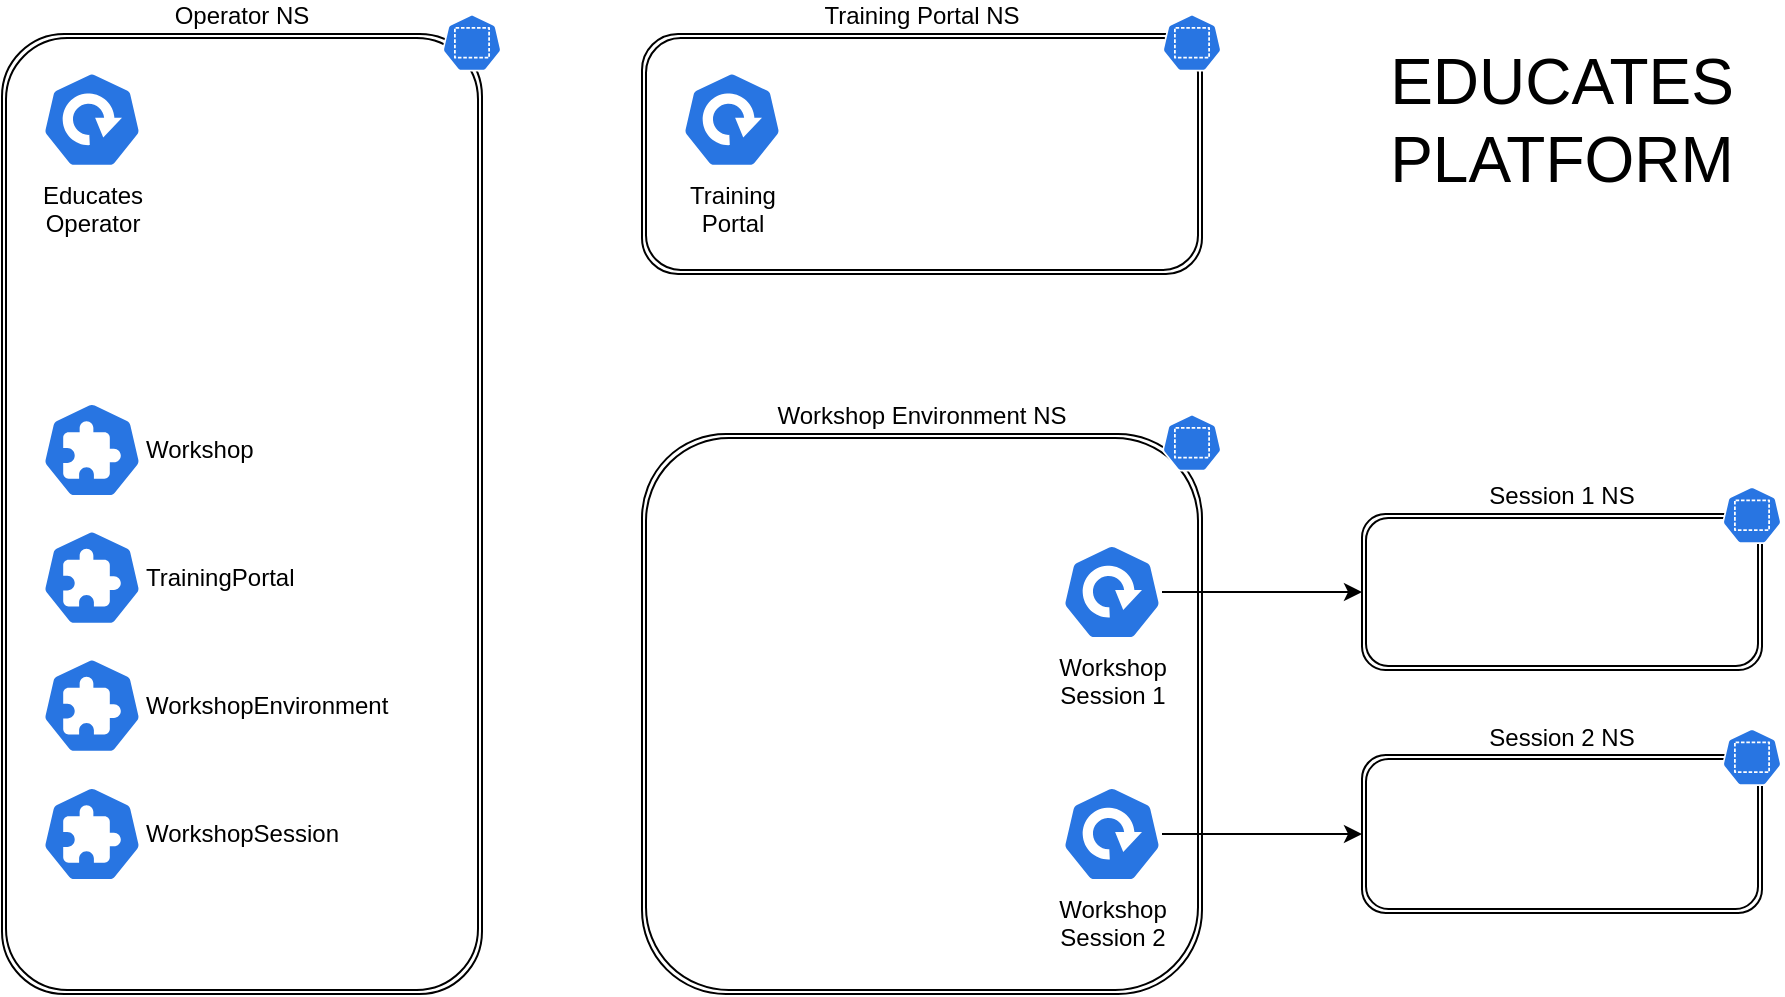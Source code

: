 <mxfile version="13.10.0" type="embed">
    <diagram id="TjxxjnQF1YqevpAWOpSt" name="Page-1">
        <mxGraphModel dx="1180" dy="932" grid="1" gridSize="10" guides="1" tooltips="1" connect="1" arrows="1" fold="1" page="1" pageScale="1" pageWidth="1169" pageHeight="827" math="0" shadow="0">
            <root>
                <mxCell id="0"/>
                <mxCell id="1" parent="0"/>
                <mxCell id="19" value="Operator NS" style="shape=ext;double=1;rounded=1;whiteSpace=wrap;html=1;labelPosition=center;verticalLabelPosition=top;align=center;verticalAlign=bottom;arcSize=13;" vertex="1" parent="1">
                    <mxGeometry x="80" y="80" width="240" height="480" as="geometry"/>
                </mxCell>
                <mxCell id="20" value="" style="html=1;dashed=0;whitespace=wrap;fillColor=#2875E2;strokeColor=#ffffff;points=[[0.005,0.63,0],[0.1,0.2,0],[0.9,0.2,0],[0.5,0,0],[0.995,0.63,0],[0.72,0.99,0],[0.5,1,0],[0.28,0.99,0]];shape=mxgraph.kubernetes.icon;prIcon=ns;aspect=fixed;" vertex="1" parent="1">
                    <mxGeometry x="300" y="70" width="30" height="28.8" as="geometry"/>
                </mxCell>
                <mxCell id="15" value="Workshop Environment NS" style="shape=ext;double=1;rounded=1;whiteSpace=wrap;html=1;labelPosition=center;verticalLabelPosition=top;align=center;verticalAlign=bottom;" vertex="1" parent="1">
                    <mxGeometry x="400" y="280" width="280" height="280" as="geometry"/>
                </mxCell>
                <mxCell id="18" value="" style="html=1;dashed=0;whitespace=wrap;fillColor=#2875E2;strokeColor=#ffffff;points=[[0.005,0.63,0],[0.1,0.2,0],[0.9,0.2,0],[0.5,0,0],[0.995,0.63,0],[0.72,0.99,0],[0.5,1,0],[0.28,0.99,0]];shape=mxgraph.kubernetes.icon;prIcon=ns;aspect=fixed;" vertex="1" parent="1">
                    <mxGeometry x="660" y="270" width="30" height="28.8" as="geometry"/>
                </mxCell>
                <mxCell id="31" value="Educates&lt;br&gt;Operator" style="html=1;dashed=0;whitespace=wrap;fillColor=#2875E2;strokeColor=#ffffff;points=[[0.005,0.63,0],[0.1,0.2,0],[0.9,0.2,0],[0.5,0,0],[0.995,0.63,0],[0.72,0.99,0],[0.5,1,0],[0.28,0.99,0]];shape=mxgraph.kubernetes.icon;prIcon=deploy;align=center;labelPosition=center;verticalLabelPosition=bottom;verticalAlign=top;" vertex="1" parent="1">
                    <mxGeometry x="100" y="98.8" width="50" height="48" as="geometry"/>
                </mxCell>
                <mxCell id="9" value="Training Portal NS" style="shape=ext;double=1;rounded=1;whiteSpace=wrap;html=1;labelPosition=center;verticalLabelPosition=top;align=center;verticalAlign=bottom;container=0;" vertex="1" parent="1">
                    <mxGeometry x="400" y="80" width="280" height="120" as="geometry"/>
                </mxCell>
                <mxCell id="10" value="" style="html=1;dashed=0;whitespace=wrap;fillColor=#2875E2;strokeColor=#ffffff;points=[[0.005,0.63,0],[0.1,0.2,0],[0.9,0.2,0],[0.5,0,0],[0.995,0.63,0],[0.72,0.99,0],[0.5,1,0],[0.28,0.99,0]];shape=mxgraph.kubernetes.icon;prIcon=ns;aspect=fixed;container=0;" vertex="1" parent="1">
                    <mxGeometry x="660" y="70" width="30" height="28.8" as="geometry"/>
                </mxCell>
                <mxCell id="32" value="Training&lt;br&gt;Portal" style="html=1;dashed=0;whitespace=wrap;fillColor=#2875E2;strokeColor=#ffffff;points=[[0.005,0.63,0],[0.1,0.2,0],[0.9,0.2,0],[0.5,0,0],[0.995,0.63,0],[0.72,0.99,0],[0.5,1,0],[0.28,0.99,0]];shape=mxgraph.kubernetes.icon;prIcon=deploy;align=center;labelPosition=center;verticalLabelPosition=bottom;verticalAlign=top;" vertex="1" parent="1">
                    <mxGeometry x="420" y="98.8" width="50" height="48" as="geometry"/>
                </mxCell>
                <mxCell id="43" value="" style="edgeStyle=orthogonalEdgeStyle;rounded=0;orthogonalLoop=1;jettySize=auto;html=1;" edge="1" parent="1" source="33" target="36">
                    <mxGeometry relative="1" as="geometry"/>
                </mxCell>
                <mxCell id="33" value="Workshop&lt;br&gt;Session 1" style="html=1;dashed=0;whitespace=wrap;fillColor=#2875E2;strokeColor=#ffffff;points=[[0.005,0.63,0],[0.1,0.2,0],[0.9,0.2,0],[0.5,0,0],[0.995,0.63,0],[0.72,0.99,0],[0.5,1,0],[0.28,0.99,0]];shape=mxgraph.kubernetes.icon;prIcon=deploy;align=center;labelPosition=center;verticalLabelPosition=bottom;verticalAlign=top;" vertex="1" parent="1">
                    <mxGeometry x="610" y="335" width="50" height="48" as="geometry"/>
                </mxCell>
                <mxCell id="44" value="" style="edgeStyle=orthogonalEdgeStyle;rounded=0;orthogonalLoop=1;jettySize=auto;html=1;" edge="1" parent="1" source="34" target="38">
                    <mxGeometry relative="1" as="geometry"/>
                </mxCell>
                <mxCell id="34" value="Workshop&lt;br&gt;Session 2" style="html=1;dashed=0;whitespace=wrap;fillColor=#2875E2;strokeColor=#ffffff;points=[[0.005,0.63,0],[0.1,0.2,0],[0.9,0.2,0],[0.5,0,0],[0.995,0.63,0],[0.72,0.99,0],[0.5,1,0],[0.28,0.99,0]];shape=mxgraph.kubernetes.icon;prIcon=deploy;align=center;labelPosition=center;verticalLabelPosition=bottom;verticalAlign=top;" vertex="1" parent="1">
                    <mxGeometry x="610" y="456" width="50" height="48" as="geometry"/>
                </mxCell>
                <mxCell id="36" value="Session 1 NS" style="shape=ext;double=1;rounded=1;whiteSpace=wrap;html=1;labelPosition=center;verticalLabelPosition=top;align=center;verticalAlign=bottom;container=0;" vertex="1" parent="1">
                    <mxGeometry x="760" y="320" width="200" height="78" as="geometry"/>
                </mxCell>
                <mxCell id="37" value="" style="html=1;dashed=0;whitespace=wrap;fillColor=#2875E2;strokeColor=#ffffff;points=[[0.005,0.63,0],[0.1,0.2,0],[0.9,0.2,0],[0.5,0,0],[0.995,0.63,0],[0.72,0.99,0],[0.5,1,0],[0.28,0.99,0]];shape=mxgraph.kubernetes.icon;prIcon=ns;aspect=fixed;container=0;" vertex="1" parent="1">
                    <mxGeometry x="940" y="306.2" width="30" height="28.8" as="geometry"/>
                </mxCell>
                <mxCell id="38" value="Session 2 NS" style="shape=ext;double=1;rounded=1;whiteSpace=wrap;html=1;labelPosition=center;verticalLabelPosition=top;align=center;verticalAlign=bottom;container=0;" vertex="1" parent="1">
                    <mxGeometry x="760" y="440.5" width="200" height="79" as="geometry"/>
                </mxCell>
                <mxCell id="39" value="" style="html=1;dashed=0;whitespace=wrap;fillColor=#2875E2;strokeColor=#ffffff;points=[[0.005,0.63,0],[0.1,0.2,0],[0.9,0.2,0],[0.5,0,0],[0.995,0.63,0],[0.72,0.99,0],[0.5,1,0],[0.28,0.99,0]];shape=mxgraph.kubernetes.icon;prIcon=ns;aspect=fixed;container=0;" vertex="1" parent="1">
                    <mxGeometry x="940" y="427.2" width="30" height="28.8" as="geometry"/>
                </mxCell>
                <mxCell id="45" value="&lt;font style=&quot;font-size: 32px&quot;&gt;EDUCATES PLATFORM&lt;/font&gt;" style="text;html=1;strokeColor=none;fillColor=none;align=center;verticalAlign=middle;whiteSpace=wrap;rounded=0;" vertex="1" parent="1">
                    <mxGeometry x="760" y="104.3" width="200" height="37" as="geometry"/>
                </mxCell>
                <mxCell id="46" value="Workshop" style="html=1;dashed=0;whitespace=wrap;fillColor=#2875E2;strokeColor=#ffffff;points=[[0.005,0.63,0],[0.1,0.2,0],[0.9,0.2,0],[0.5,0,0],[0.995,0.63,0],[0.72,0.99,0],[0.5,1,0],[0.28,0.99,0]];shape=mxgraph.kubernetes.icon;prIcon=crd;align=left;labelPosition=right;verticalLabelPosition=middle;verticalAlign=middle;" vertex="1" parent="1">
                    <mxGeometry x="100" y="264" width="50" height="48" as="geometry"/>
                </mxCell>
                <mxCell id="47" value="TrainingPortal" style="html=1;dashed=0;whitespace=wrap;fillColor=#2875E2;strokeColor=#ffffff;points=[[0.005,0.63,0],[0.1,0.2,0],[0.9,0.2,0],[0.5,0,0],[0.995,0.63,0],[0.72,0.99,0],[0.5,1,0],[0.28,0.99,0]];shape=mxgraph.kubernetes.icon;prIcon=crd;align=left;labelPosition=right;verticalLabelPosition=middle;verticalAlign=middle;" vertex="1" parent="1">
                    <mxGeometry x="100" y="327.8" width="50" height="48" as="geometry"/>
                </mxCell>
                <mxCell id="50" value="WorkshopEnvironment" style="html=1;dashed=0;whitespace=wrap;fillColor=#2875E2;strokeColor=#ffffff;points=[[0.005,0.63,0],[0.1,0.2,0],[0.9,0.2,0],[0.5,0,0],[0.995,0.63,0],[0.72,0.99,0],[0.5,1,0],[0.28,0.99,0]];shape=mxgraph.kubernetes.icon;prIcon=crd;align=left;labelPosition=right;verticalLabelPosition=middle;verticalAlign=middle;" vertex="1" parent="1">
                    <mxGeometry x="100" y="391.8" width="50" height="48" as="geometry"/>
                </mxCell>
                <mxCell id="51" value="WorkshopSession" style="html=1;dashed=0;whitespace=wrap;fillColor=#2875E2;strokeColor=#ffffff;points=[[0.005,0.63,0],[0.1,0.2,0],[0.9,0.2,0],[0.5,0,0],[0.995,0.63,0],[0.72,0.99,0],[0.5,1,0],[0.28,0.99,0]];shape=mxgraph.kubernetes.icon;prIcon=crd;align=left;labelPosition=right;verticalLabelPosition=middle;verticalAlign=middle;" vertex="1" parent="1">
                    <mxGeometry x="100" y="456" width="50" height="48" as="geometry"/>
                </mxCell>
            </root>
        </mxGraphModel>
    </diagram>
</mxfile>
